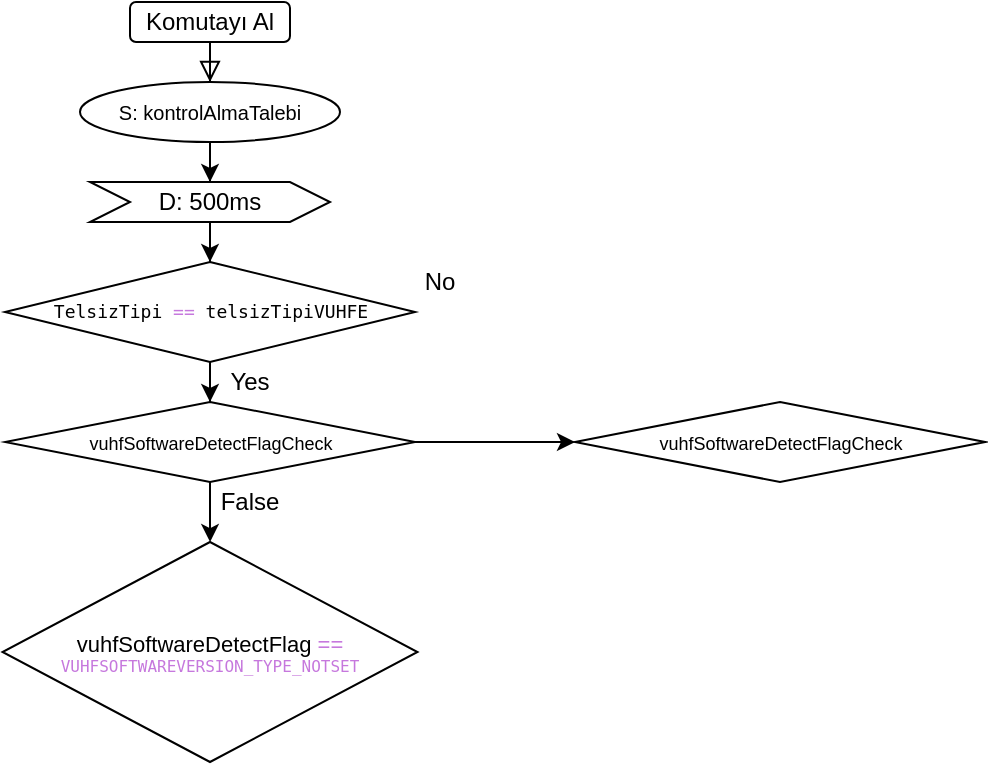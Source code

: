 <mxfile version="13.10.0" type="github">
  <diagram id="C5RBs43oDa-KdzZeNtuy" name="Page-1">
    <mxGraphModel dx="677" dy="372" grid="1" gridSize="10" guides="1" tooltips="1" connect="1" arrows="1" fold="1" page="1" pageScale="1" pageWidth="827" pageHeight="1169" math="0" shadow="0">
      <root>
        <mxCell id="WIyWlLk6GJQsqaUBKTNV-0" />
        <mxCell id="WIyWlLk6GJQsqaUBKTNV-1" parent="WIyWlLk6GJQsqaUBKTNV-0" />
        <mxCell id="WIyWlLk6GJQsqaUBKTNV-2" value="" style="rounded=0;html=1;jettySize=auto;orthogonalLoop=1;fontSize=11;endArrow=block;endFill=0;endSize=8;strokeWidth=1;shadow=0;labelBackgroundColor=none;edgeStyle=orthogonalEdgeStyle;entryX=0.5;entryY=0;entryDx=0;entryDy=0;" parent="WIyWlLk6GJQsqaUBKTNV-1" source="WIyWlLk6GJQsqaUBKTNV-3" target="a07uq0I9f7022rg5gR0u-1" edge="1">
          <mxGeometry relative="1" as="geometry">
            <mxPoint x="200" y="120" as="targetPoint" />
          </mxGeometry>
        </mxCell>
        <mxCell id="WIyWlLk6GJQsqaUBKTNV-3" value="Komutayı Al" style="rounded=1;whiteSpace=wrap;html=1;fontSize=12;glass=0;strokeWidth=1;shadow=0;" parent="WIyWlLk6GJQsqaUBKTNV-1" vertex="1">
          <mxGeometry x="165" y="80" width="80" height="20" as="geometry" />
        </mxCell>
        <mxCell id="a07uq0I9f7022rg5gR0u-11" value="" style="edgeStyle=orthogonalEdgeStyle;rounded=0;orthogonalLoop=1;jettySize=auto;html=1;" edge="1" parent="WIyWlLk6GJQsqaUBKTNV-1" source="a07uq0I9f7022rg5gR0u-1" target="a07uq0I9f7022rg5gR0u-10">
          <mxGeometry relative="1" as="geometry" />
        </mxCell>
        <mxCell id="a07uq0I9f7022rg5gR0u-1" value="&lt;font style=&quot;font-size: 10px&quot;&gt;S: kontrolAlmaTalebi&lt;/font&gt;" style="ellipse;whiteSpace=wrap;html=1;" vertex="1" parent="WIyWlLk6GJQsqaUBKTNV-1">
          <mxGeometry x="140" y="120" width="130" height="30" as="geometry" />
        </mxCell>
        <mxCell id="a07uq0I9f7022rg5gR0u-13" value="" style="edgeStyle=orthogonalEdgeStyle;rounded=0;orthogonalLoop=1;jettySize=auto;html=1;" edge="1" parent="WIyWlLk6GJQsqaUBKTNV-1" source="a07uq0I9f7022rg5gR0u-10" target="a07uq0I9f7022rg5gR0u-12">
          <mxGeometry relative="1" as="geometry" />
        </mxCell>
        <mxCell id="a07uq0I9f7022rg5gR0u-10" value="D: 500ms" style="shape=step;perimeter=stepPerimeter;whiteSpace=wrap;html=1;fixedSize=1;" vertex="1" parent="WIyWlLk6GJQsqaUBKTNV-1">
          <mxGeometry x="145" y="170" width="120" height="20" as="geometry" />
        </mxCell>
        <mxCell id="a07uq0I9f7022rg5gR0u-15" value="" style="edgeStyle=orthogonalEdgeStyle;rounded=0;orthogonalLoop=1;jettySize=auto;html=1;" edge="1" parent="WIyWlLk6GJQsqaUBKTNV-1" source="a07uq0I9f7022rg5gR0u-12" target="a07uq0I9f7022rg5gR0u-14">
          <mxGeometry relative="1" as="geometry" />
        </mxCell>
        <mxCell id="a07uq0I9f7022rg5gR0u-12" value="&lt;pre style=&quot;margin: 0px ; text-indent: 0px ; font-size: 9px&quot;&gt;TelsizTipi &lt;span style=&quot;color: #c678dd&quot;&gt;==&lt;/span&gt; telsizTipiVUHFE&lt;/pre&gt;" style="rhombus;whiteSpace=wrap;html=1;" vertex="1" parent="WIyWlLk6GJQsqaUBKTNV-1">
          <mxGeometry x="102.5" y="210" width="205" height="50" as="geometry" />
        </mxCell>
        <mxCell id="a07uq0I9f7022rg5gR0u-20" value="" style="edgeStyle=orthogonalEdgeStyle;rounded=0;orthogonalLoop=1;jettySize=auto;html=1;" edge="1" parent="WIyWlLk6GJQsqaUBKTNV-1" source="a07uq0I9f7022rg5gR0u-14" target="a07uq0I9f7022rg5gR0u-19">
          <mxGeometry relative="1" as="geometry" />
        </mxCell>
        <mxCell id="a07uq0I9f7022rg5gR0u-23" value="" style="edgeStyle=orthogonalEdgeStyle;rounded=0;orthogonalLoop=1;jettySize=auto;html=1;" edge="1" parent="WIyWlLk6GJQsqaUBKTNV-1" source="a07uq0I9f7022rg5gR0u-14" target="a07uq0I9f7022rg5gR0u-22">
          <mxGeometry relative="1" as="geometry" />
        </mxCell>
        <mxCell id="a07uq0I9f7022rg5gR0u-14" value="&lt;font style=&quot;font-size: 9px&quot;&gt;vuhfSoftwareDetectFlagCheck&lt;/font&gt;" style="rhombus;whiteSpace=wrap;html=1;" vertex="1" parent="WIyWlLk6GJQsqaUBKTNV-1">
          <mxGeometry x="102.5" y="280" width="205" height="40" as="geometry" />
        </mxCell>
        <mxCell id="a07uq0I9f7022rg5gR0u-17" value="No" style="text;html=1;strokeColor=none;fillColor=none;align=center;verticalAlign=middle;whiteSpace=wrap;rounded=0;" vertex="1" parent="WIyWlLk6GJQsqaUBKTNV-1">
          <mxGeometry x="300" y="210" width="40" height="20" as="geometry" />
        </mxCell>
        <mxCell id="a07uq0I9f7022rg5gR0u-18" value="Yes" style="text;html=1;strokeColor=none;fillColor=none;align=center;verticalAlign=middle;whiteSpace=wrap;rounded=0;" vertex="1" parent="WIyWlLk6GJQsqaUBKTNV-1">
          <mxGeometry x="205" y="260" width="40" height="20" as="geometry" />
        </mxCell>
        <mxCell id="a07uq0I9f7022rg5gR0u-19" value="&lt;font style=&quot;font-size: 11px&quot;&gt;&lt;font style=&quot;font-size: 11px&quot;&gt;vuhfSoftwareDetectFlag &lt;span style=&quot;color: #c678dd&quot;&gt;==&lt;/span&gt; &lt;span style=&quot;color: #c678dd&quot;&gt;&lt;/span&gt;&lt;/font&gt;&lt;br&gt;&lt;span style=&quot;color: #c678dd&quot;&gt;&lt;/span&gt;&lt;/font&gt;&lt;pre style=&quot;margin: 0px ; text-indent: 0px ; font-size: 8px&quot;&gt;&lt;font style=&quot;font-size: 8px&quot;&gt;&lt;span style=&quot;color: #c678dd&quot;&gt;VUHFSOFTWAREVERSION_TYPE_NOTSET&lt;/span&gt;&lt;/font&gt;&lt;/pre&gt;" style="rhombus;whiteSpace=wrap;html=1;" vertex="1" parent="WIyWlLk6GJQsqaUBKTNV-1">
          <mxGeometry x="101.25" y="350" width="207.5" height="110" as="geometry" />
        </mxCell>
        <mxCell id="a07uq0I9f7022rg5gR0u-21" value="False" style="text;html=1;strokeColor=none;fillColor=none;align=center;verticalAlign=middle;whiteSpace=wrap;rounded=0;" vertex="1" parent="WIyWlLk6GJQsqaUBKTNV-1">
          <mxGeometry x="205" y="320" width="40" height="20" as="geometry" />
        </mxCell>
        <mxCell id="a07uq0I9f7022rg5gR0u-22" value="&lt;font style=&quot;font-size: 9px&quot;&gt;vuhfSoftwareDetectFlagCheck&lt;/font&gt;" style="rhombus;whiteSpace=wrap;html=1;" vertex="1" parent="WIyWlLk6GJQsqaUBKTNV-1">
          <mxGeometry x="387.5" y="280" width="205" height="40" as="geometry" />
        </mxCell>
      </root>
    </mxGraphModel>
  </diagram>
</mxfile>
